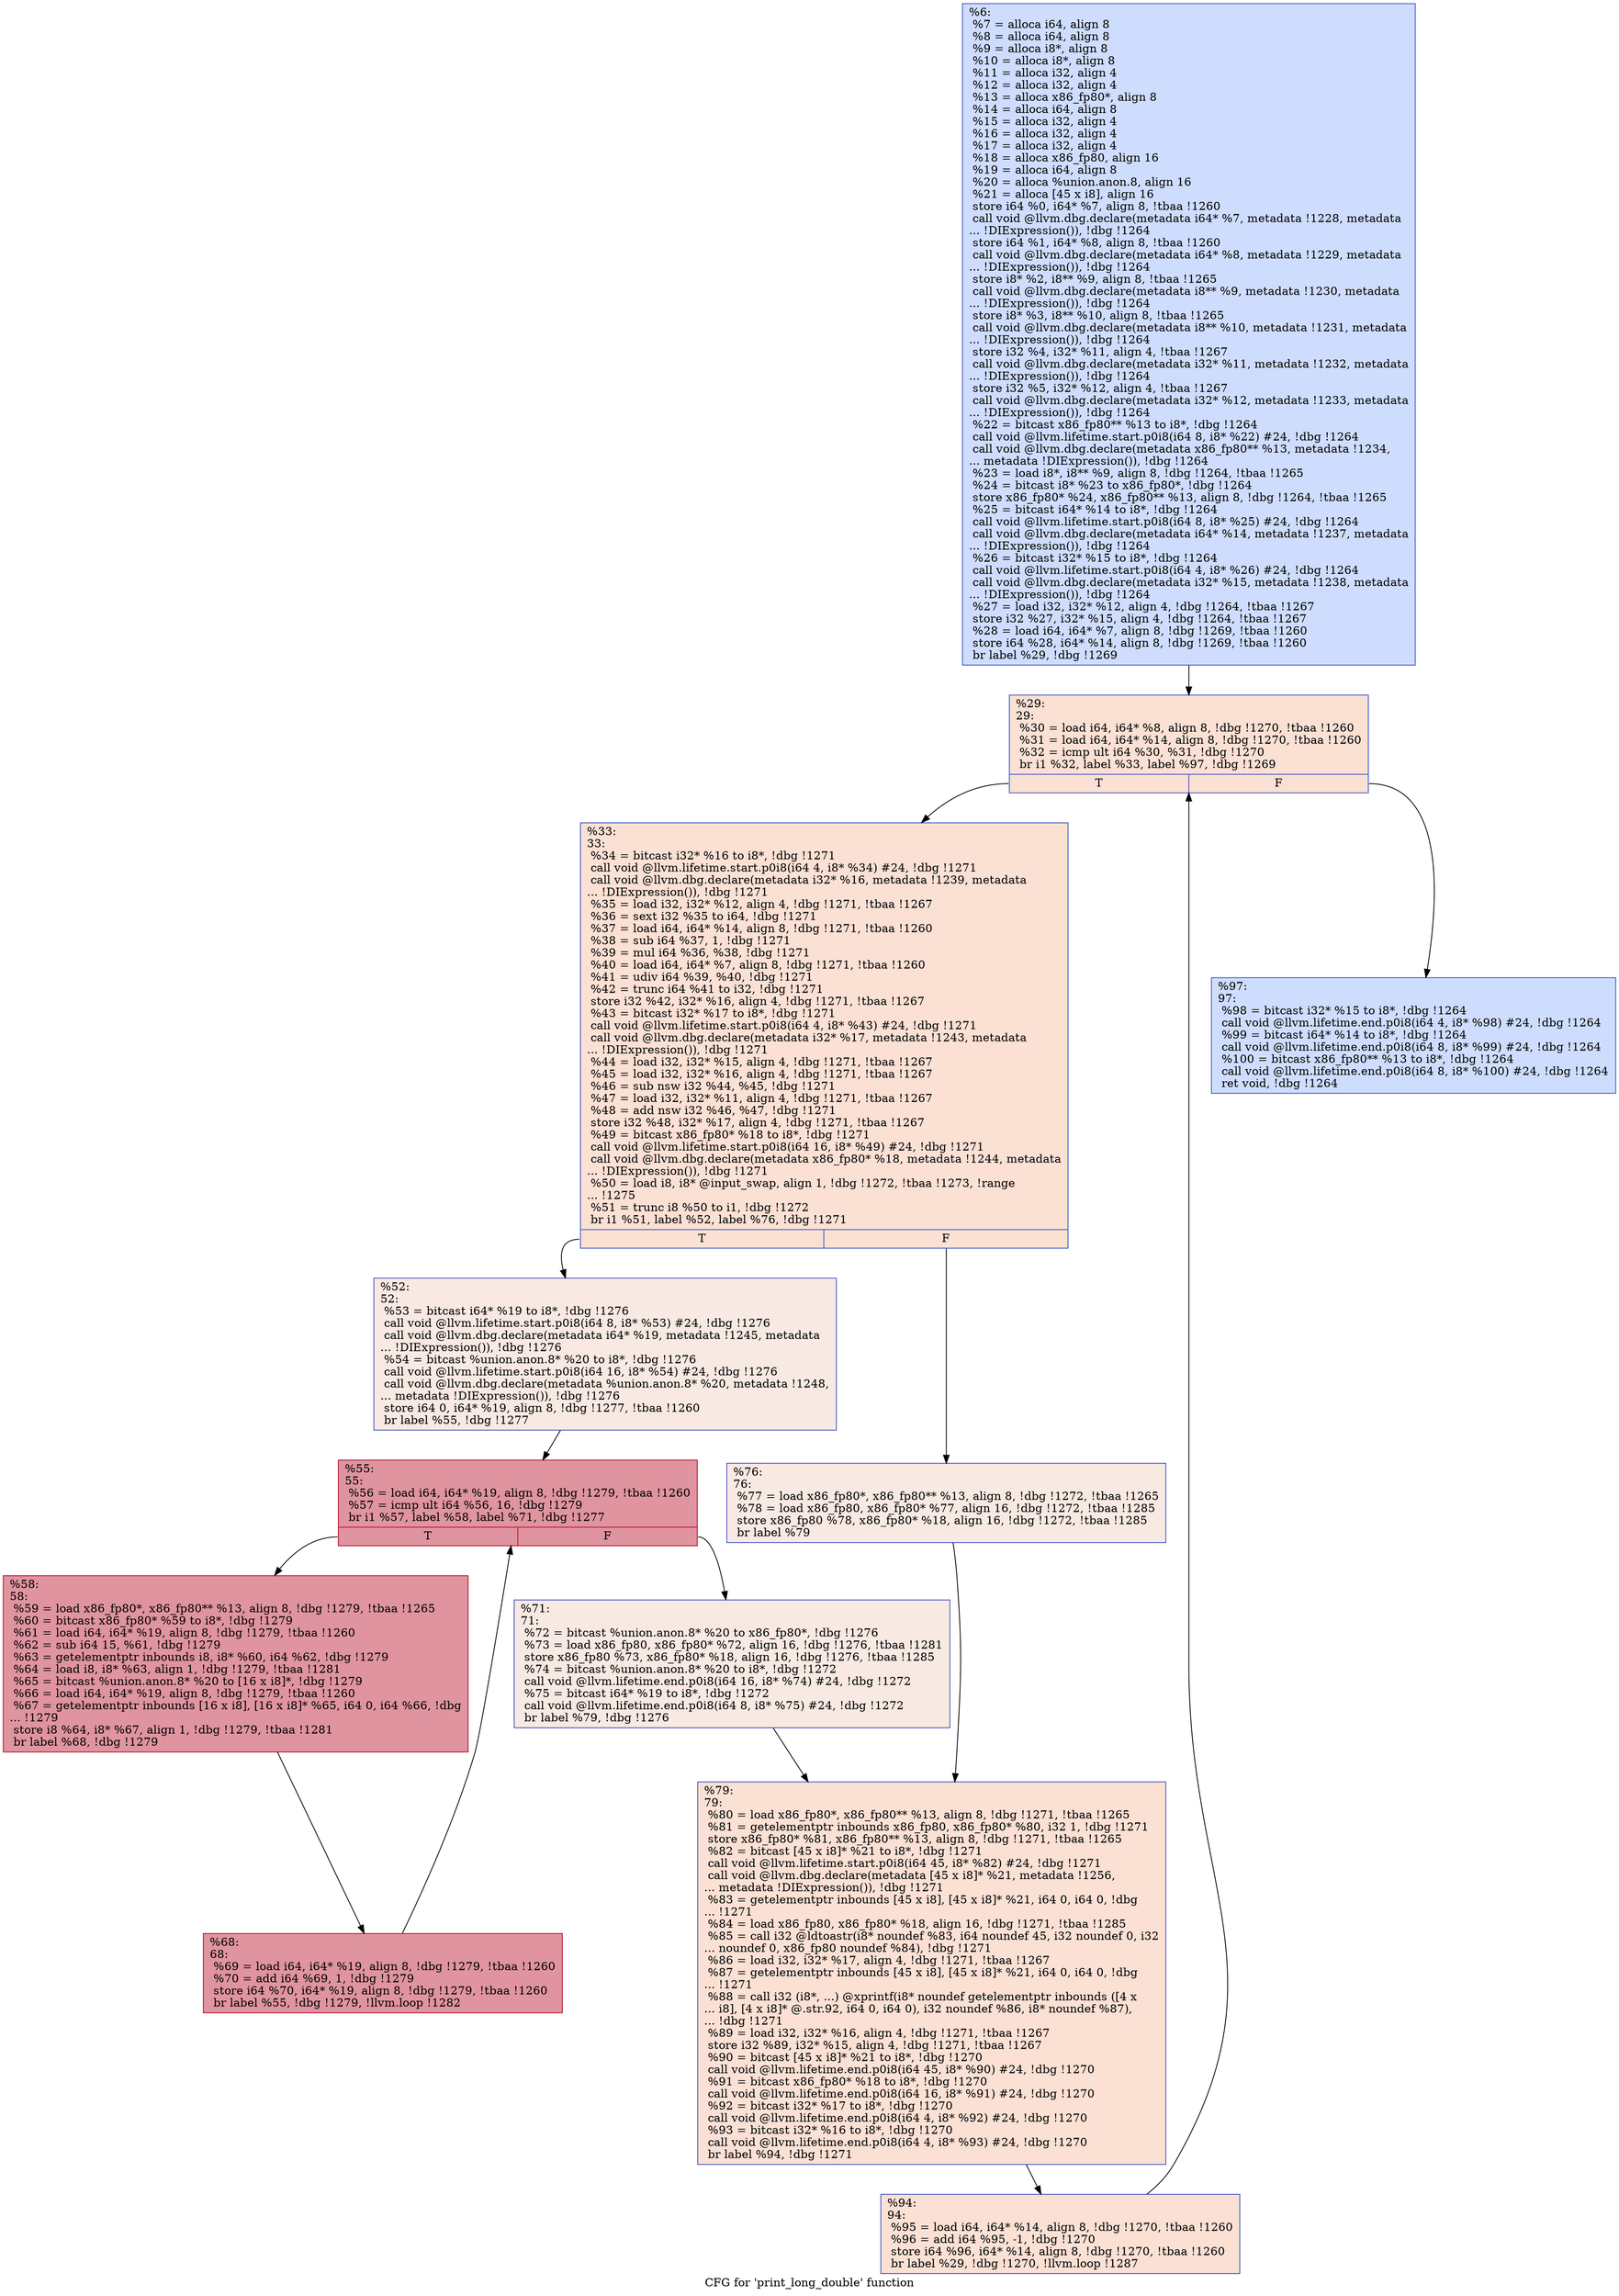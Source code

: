 digraph "CFG for 'print_long_double' function" {
	label="CFG for 'print_long_double' function";

	Node0xa4cc40 [shape=record,color="#3d50c3ff", style=filled, fillcolor="#8fb1fe70",label="{%6:\l  %7 = alloca i64, align 8\l  %8 = alloca i64, align 8\l  %9 = alloca i8*, align 8\l  %10 = alloca i8*, align 8\l  %11 = alloca i32, align 4\l  %12 = alloca i32, align 4\l  %13 = alloca x86_fp80*, align 8\l  %14 = alloca i64, align 8\l  %15 = alloca i32, align 4\l  %16 = alloca i32, align 4\l  %17 = alloca i32, align 4\l  %18 = alloca x86_fp80, align 16\l  %19 = alloca i64, align 8\l  %20 = alloca %union.anon.8, align 16\l  %21 = alloca [45 x i8], align 16\l  store i64 %0, i64* %7, align 8, !tbaa !1260\l  call void @llvm.dbg.declare(metadata i64* %7, metadata !1228, metadata\l... !DIExpression()), !dbg !1264\l  store i64 %1, i64* %8, align 8, !tbaa !1260\l  call void @llvm.dbg.declare(metadata i64* %8, metadata !1229, metadata\l... !DIExpression()), !dbg !1264\l  store i8* %2, i8** %9, align 8, !tbaa !1265\l  call void @llvm.dbg.declare(metadata i8** %9, metadata !1230, metadata\l... !DIExpression()), !dbg !1264\l  store i8* %3, i8** %10, align 8, !tbaa !1265\l  call void @llvm.dbg.declare(metadata i8** %10, metadata !1231, metadata\l... !DIExpression()), !dbg !1264\l  store i32 %4, i32* %11, align 4, !tbaa !1267\l  call void @llvm.dbg.declare(metadata i32* %11, metadata !1232, metadata\l... !DIExpression()), !dbg !1264\l  store i32 %5, i32* %12, align 4, !tbaa !1267\l  call void @llvm.dbg.declare(metadata i32* %12, metadata !1233, metadata\l... !DIExpression()), !dbg !1264\l  %22 = bitcast x86_fp80** %13 to i8*, !dbg !1264\l  call void @llvm.lifetime.start.p0i8(i64 8, i8* %22) #24, !dbg !1264\l  call void @llvm.dbg.declare(metadata x86_fp80** %13, metadata !1234,\l... metadata !DIExpression()), !dbg !1264\l  %23 = load i8*, i8** %9, align 8, !dbg !1264, !tbaa !1265\l  %24 = bitcast i8* %23 to x86_fp80*, !dbg !1264\l  store x86_fp80* %24, x86_fp80** %13, align 8, !dbg !1264, !tbaa !1265\l  %25 = bitcast i64* %14 to i8*, !dbg !1264\l  call void @llvm.lifetime.start.p0i8(i64 8, i8* %25) #24, !dbg !1264\l  call void @llvm.dbg.declare(metadata i64* %14, metadata !1237, metadata\l... !DIExpression()), !dbg !1264\l  %26 = bitcast i32* %15 to i8*, !dbg !1264\l  call void @llvm.lifetime.start.p0i8(i64 4, i8* %26) #24, !dbg !1264\l  call void @llvm.dbg.declare(metadata i32* %15, metadata !1238, metadata\l... !DIExpression()), !dbg !1264\l  %27 = load i32, i32* %12, align 4, !dbg !1264, !tbaa !1267\l  store i32 %27, i32* %15, align 4, !dbg !1264, !tbaa !1267\l  %28 = load i64, i64* %7, align 8, !dbg !1269, !tbaa !1260\l  store i64 %28, i64* %14, align 8, !dbg !1269, !tbaa !1260\l  br label %29, !dbg !1269\l}"];
	Node0xa4cc40 -> Node0xa4ccd0;
	Node0xa4ccd0 [shape=record,color="#3d50c3ff", style=filled, fillcolor="#f7b99e70",label="{%29:\l29:                                               \l  %30 = load i64, i64* %8, align 8, !dbg !1270, !tbaa !1260\l  %31 = load i64, i64* %14, align 8, !dbg !1270, !tbaa !1260\l  %32 = icmp ult i64 %30, %31, !dbg !1270\l  br i1 %32, label %33, label %97, !dbg !1269\l|{<s0>T|<s1>F}}"];
	Node0xa4ccd0:s0 -> Node0xa4cd20;
	Node0xa4ccd0:s1 -> Node0xa4cff0;
	Node0xa4cd20 [shape=record,color="#3d50c3ff", style=filled, fillcolor="#f7b99e70",label="{%33:\l33:                                               \l  %34 = bitcast i32* %16 to i8*, !dbg !1271\l  call void @llvm.lifetime.start.p0i8(i64 4, i8* %34) #24, !dbg !1271\l  call void @llvm.dbg.declare(metadata i32* %16, metadata !1239, metadata\l... !DIExpression()), !dbg !1271\l  %35 = load i32, i32* %12, align 4, !dbg !1271, !tbaa !1267\l  %36 = sext i32 %35 to i64, !dbg !1271\l  %37 = load i64, i64* %14, align 8, !dbg !1271, !tbaa !1260\l  %38 = sub i64 %37, 1, !dbg !1271\l  %39 = mul i64 %36, %38, !dbg !1271\l  %40 = load i64, i64* %7, align 8, !dbg !1271, !tbaa !1260\l  %41 = udiv i64 %39, %40, !dbg !1271\l  %42 = trunc i64 %41 to i32, !dbg !1271\l  store i32 %42, i32* %16, align 4, !dbg !1271, !tbaa !1267\l  %43 = bitcast i32* %17 to i8*, !dbg !1271\l  call void @llvm.lifetime.start.p0i8(i64 4, i8* %43) #24, !dbg !1271\l  call void @llvm.dbg.declare(metadata i32* %17, metadata !1243, metadata\l... !DIExpression()), !dbg !1271\l  %44 = load i32, i32* %15, align 4, !dbg !1271, !tbaa !1267\l  %45 = load i32, i32* %16, align 4, !dbg !1271, !tbaa !1267\l  %46 = sub nsw i32 %44, %45, !dbg !1271\l  %47 = load i32, i32* %11, align 4, !dbg !1271, !tbaa !1267\l  %48 = add nsw i32 %46, %47, !dbg !1271\l  store i32 %48, i32* %17, align 4, !dbg !1271, !tbaa !1267\l  %49 = bitcast x86_fp80* %18 to i8*, !dbg !1271\l  call void @llvm.lifetime.start.p0i8(i64 16, i8* %49) #24, !dbg !1271\l  call void @llvm.dbg.declare(metadata x86_fp80* %18, metadata !1244, metadata\l... !DIExpression()), !dbg !1271\l  %50 = load i8, i8* @input_swap, align 1, !dbg !1272, !tbaa !1273, !range\l... !1275\l  %51 = trunc i8 %50 to i1, !dbg !1272\l  br i1 %51, label %52, label %76, !dbg !1271\l|{<s0>T|<s1>F}}"];
	Node0xa4cd20:s0 -> Node0xa4cd70;
	Node0xa4cd20:s1 -> Node0xa4cf00;
	Node0xa4cd70 [shape=record,color="#3d50c3ff", style=filled, fillcolor="#efcebd70",label="{%52:\l52:                                               \l  %53 = bitcast i64* %19 to i8*, !dbg !1276\l  call void @llvm.lifetime.start.p0i8(i64 8, i8* %53) #24, !dbg !1276\l  call void @llvm.dbg.declare(metadata i64* %19, metadata !1245, metadata\l... !DIExpression()), !dbg !1276\l  %54 = bitcast %union.anon.8* %20 to i8*, !dbg !1276\l  call void @llvm.lifetime.start.p0i8(i64 16, i8* %54) #24, !dbg !1276\l  call void @llvm.dbg.declare(metadata %union.anon.8* %20, metadata !1248,\l... metadata !DIExpression()), !dbg !1276\l  store i64 0, i64* %19, align 8, !dbg !1277, !tbaa !1260\l  br label %55, !dbg !1277\l}"];
	Node0xa4cd70 -> Node0xa4cdc0;
	Node0xa4cdc0 [shape=record,color="#b70d28ff", style=filled, fillcolor="#b70d2870",label="{%55:\l55:                                               \l  %56 = load i64, i64* %19, align 8, !dbg !1279, !tbaa !1260\l  %57 = icmp ult i64 %56, 16, !dbg !1279\l  br i1 %57, label %58, label %71, !dbg !1277\l|{<s0>T|<s1>F}}"];
	Node0xa4cdc0:s0 -> Node0xa4ce10;
	Node0xa4cdc0:s1 -> Node0xa4ceb0;
	Node0xa4ce10 [shape=record,color="#b70d28ff", style=filled, fillcolor="#b70d2870",label="{%58:\l58:                                               \l  %59 = load x86_fp80*, x86_fp80** %13, align 8, !dbg !1279, !tbaa !1265\l  %60 = bitcast x86_fp80* %59 to i8*, !dbg !1279\l  %61 = load i64, i64* %19, align 8, !dbg !1279, !tbaa !1260\l  %62 = sub i64 15, %61, !dbg !1279\l  %63 = getelementptr inbounds i8, i8* %60, i64 %62, !dbg !1279\l  %64 = load i8, i8* %63, align 1, !dbg !1279, !tbaa !1281\l  %65 = bitcast %union.anon.8* %20 to [16 x i8]*, !dbg !1279\l  %66 = load i64, i64* %19, align 8, !dbg !1279, !tbaa !1260\l  %67 = getelementptr inbounds [16 x i8], [16 x i8]* %65, i64 0, i64 %66, !dbg\l... !1279\l  store i8 %64, i8* %67, align 1, !dbg !1279, !tbaa !1281\l  br label %68, !dbg !1279\l}"];
	Node0xa4ce10 -> Node0xa4ce60;
	Node0xa4ce60 [shape=record,color="#b70d28ff", style=filled, fillcolor="#b70d2870",label="{%68:\l68:                                               \l  %69 = load i64, i64* %19, align 8, !dbg !1279, !tbaa !1260\l  %70 = add i64 %69, 1, !dbg !1279\l  store i64 %70, i64* %19, align 8, !dbg !1279, !tbaa !1260\l  br label %55, !dbg !1279, !llvm.loop !1282\l}"];
	Node0xa4ce60 -> Node0xa4cdc0;
	Node0xa4ceb0 [shape=record,color="#3d50c3ff", style=filled, fillcolor="#efcebd70",label="{%71:\l71:                                               \l  %72 = bitcast %union.anon.8* %20 to x86_fp80*, !dbg !1276\l  %73 = load x86_fp80, x86_fp80* %72, align 16, !dbg !1276, !tbaa !1281\l  store x86_fp80 %73, x86_fp80* %18, align 16, !dbg !1276, !tbaa !1285\l  %74 = bitcast %union.anon.8* %20 to i8*, !dbg !1272\l  call void @llvm.lifetime.end.p0i8(i64 16, i8* %74) #24, !dbg !1272\l  %75 = bitcast i64* %19 to i8*, !dbg !1272\l  call void @llvm.lifetime.end.p0i8(i64 8, i8* %75) #24, !dbg !1272\l  br label %79, !dbg !1276\l}"];
	Node0xa4ceb0 -> Node0xa4cf50;
	Node0xa4cf00 [shape=record,color="#3d50c3ff", style=filled, fillcolor="#efcebd70",label="{%76:\l76:                                               \l  %77 = load x86_fp80*, x86_fp80** %13, align 8, !dbg !1272, !tbaa !1265\l  %78 = load x86_fp80, x86_fp80* %77, align 16, !dbg !1272, !tbaa !1285\l  store x86_fp80 %78, x86_fp80* %18, align 16, !dbg !1272, !tbaa !1285\l  br label %79\l}"];
	Node0xa4cf00 -> Node0xa4cf50;
	Node0xa4cf50 [shape=record,color="#3d50c3ff", style=filled, fillcolor="#f7b99e70",label="{%79:\l79:                                               \l  %80 = load x86_fp80*, x86_fp80** %13, align 8, !dbg !1271, !tbaa !1265\l  %81 = getelementptr inbounds x86_fp80, x86_fp80* %80, i32 1, !dbg !1271\l  store x86_fp80* %81, x86_fp80** %13, align 8, !dbg !1271, !tbaa !1265\l  %82 = bitcast [45 x i8]* %21 to i8*, !dbg !1271\l  call void @llvm.lifetime.start.p0i8(i64 45, i8* %82) #24, !dbg !1271\l  call void @llvm.dbg.declare(metadata [45 x i8]* %21, metadata !1256,\l... metadata !DIExpression()), !dbg !1271\l  %83 = getelementptr inbounds [45 x i8], [45 x i8]* %21, i64 0, i64 0, !dbg\l... !1271\l  %84 = load x86_fp80, x86_fp80* %18, align 16, !dbg !1271, !tbaa !1285\l  %85 = call i32 @ldtoastr(i8* noundef %83, i64 noundef 45, i32 noundef 0, i32\l... noundef 0, x86_fp80 noundef %84), !dbg !1271\l  %86 = load i32, i32* %17, align 4, !dbg !1271, !tbaa !1267\l  %87 = getelementptr inbounds [45 x i8], [45 x i8]* %21, i64 0, i64 0, !dbg\l... !1271\l  %88 = call i32 (i8*, ...) @xprintf(i8* noundef getelementptr inbounds ([4 x\l... i8], [4 x i8]* @.str.92, i64 0, i64 0), i32 noundef %86, i8* noundef %87),\l... !dbg !1271\l  %89 = load i32, i32* %16, align 4, !dbg !1271, !tbaa !1267\l  store i32 %89, i32* %15, align 4, !dbg !1271, !tbaa !1267\l  %90 = bitcast [45 x i8]* %21 to i8*, !dbg !1270\l  call void @llvm.lifetime.end.p0i8(i64 45, i8* %90) #24, !dbg !1270\l  %91 = bitcast x86_fp80* %18 to i8*, !dbg !1270\l  call void @llvm.lifetime.end.p0i8(i64 16, i8* %91) #24, !dbg !1270\l  %92 = bitcast i32* %17 to i8*, !dbg !1270\l  call void @llvm.lifetime.end.p0i8(i64 4, i8* %92) #24, !dbg !1270\l  %93 = bitcast i32* %16 to i8*, !dbg !1270\l  call void @llvm.lifetime.end.p0i8(i64 4, i8* %93) #24, !dbg !1270\l  br label %94, !dbg !1271\l}"];
	Node0xa4cf50 -> Node0xa4cfa0;
	Node0xa4cfa0 [shape=record,color="#3d50c3ff", style=filled, fillcolor="#f7b99e70",label="{%94:\l94:                                               \l  %95 = load i64, i64* %14, align 8, !dbg !1270, !tbaa !1260\l  %96 = add i64 %95, -1, !dbg !1270\l  store i64 %96, i64* %14, align 8, !dbg !1270, !tbaa !1260\l  br label %29, !dbg !1270, !llvm.loop !1287\l}"];
	Node0xa4cfa0 -> Node0xa4ccd0;
	Node0xa4cff0 [shape=record,color="#3d50c3ff", style=filled, fillcolor="#8fb1fe70",label="{%97:\l97:                                               \l  %98 = bitcast i32* %15 to i8*, !dbg !1264\l  call void @llvm.lifetime.end.p0i8(i64 4, i8* %98) #24, !dbg !1264\l  %99 = bitcast i64* %14 to i8*, !dbg !1264\l  call void @llvm.lifetime.end.p0i8(i64 8, i8* %99) #24, !dbg !1264\l  %100 = bitcast x86_fp80** %13 to i8*, !dbg !1264\l  call void @llvm.lifetime.end.p0i8(i64 8, i8* %100) #24, !dbg !1264\l  ret void, !dbg !1264\l}"];
}
